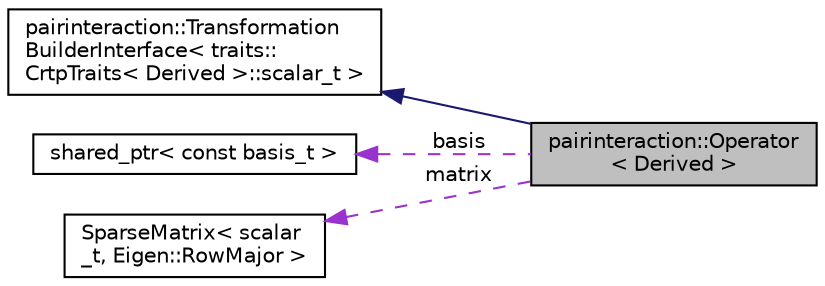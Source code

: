 digraph "pairinteraction::Operator&lt; Derived &gt;"
{
 // INTERACTIVE_SVG=YES
 // LATEX_PDF_SIZE
  bgcolor="transparent";
  edge [fontname="Helvetica",fontsize="10",labelfontname="Helvetica",labelfontsize="10"];
  node [fontname="Helvetica",fontsize="10",shape=record];
  rankdir="LR";
  Node1 [label="pairinteraction::Operator\l\< Derived \>",height=0.2,width=0.4,color="black", fillcolor="grey75", style="filled", fontcolor="black",tooltip=" "];
  Node2 -> Node1 [dir="back",color="midnightblue",fontsize="10",style="solid",fontname="Helvetica"];
  Node2 [label="pairinteraction::Transformation\lBuilderInterface\< traits::\lCrtpTraits\< Derived \>::scalar_t \>",height=0.2,width=0.4,color="black",URL="$classpairinteraction_1_1TransformationBuilderInterface.html",tooltip=" "];
  Node3 -> Node1 [dir="back",color="darkorchid3",fontsize="10",style="dashed",label=" basis" ,fontname="Helvetica"];
  Node3 [label="shared_ptr\< const basis_t \>",height=0.2,width=0.4,color="black",tooltip=" "];
  Node4 -> Node1 [dir="back",color="darkorchid3",fontsize="10",style="dashed",label=" matrix" ,fontname="Helvetica"];
  Node4 [label="SparseMatrix\< scalar\l_t, Eigen::RowMajor \>",height=0.2,width=0.4,color="black",tooltip=" "];
}
